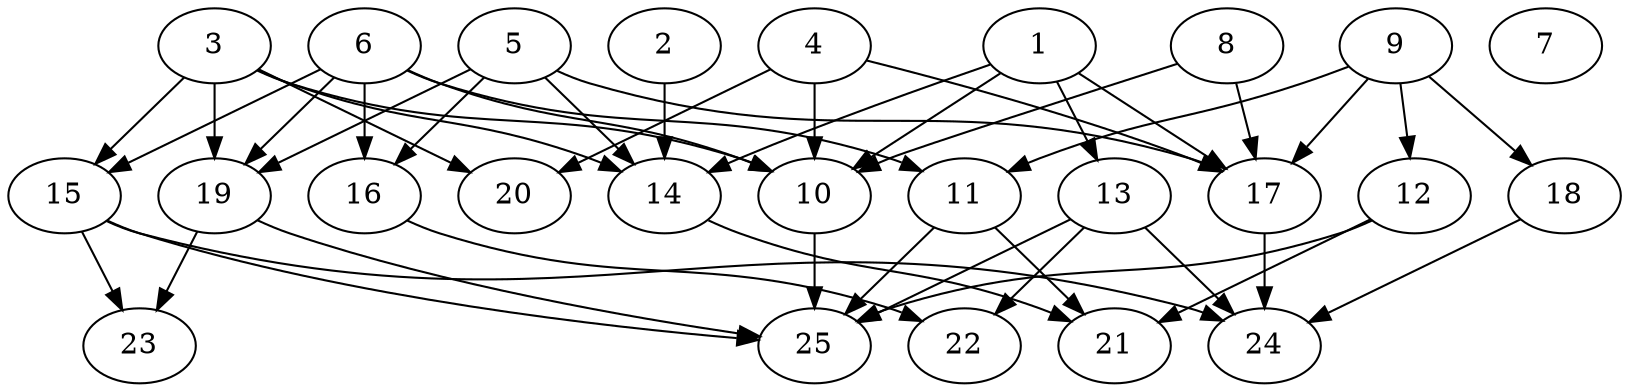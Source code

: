 // DAG automatically generated by daggen at Thu Oct  3 14:00:40 2019
// ./daggen --dot -n 25 --ccr 0.4 --fat 0.7 --regular 0.7 --density 0.6 --mindata 5242880 --maxdata 52428800 
digraph G {
  1 [size="46666240", alpha="0.14", expect_size="18666496"] 
  1 -> 10 [size ="18666496"]
  1 -> 13 [size ="18666496"]
  1 -> 14 [size ="18666496"]
  1 -> 17 [size ="18666496"]
  2 [size="44298240", alpha="0.19", expect_size="17719296"] 
  2 -> 14 [size ="17719296"]
  3 [size="48148480", alpha="0.09", expect_size="19259392"] 
  3 -> 10 [size ="19259392"]
  3 -> 14 [size ="19259392"]
  3 -> 15 [size ="19259392"]
  3 -> 19 [size ="19259392"]
  3 -> 20 [size ="19259392"]
  4 [size="90890240", alpha="0.03", expect_size="36356096"] 
  4 -> 10 [size ="36356096"]
  4 -> 17 [size ="36356096"]
  4 -> 20 [size ="36356096"]
  5 [size="110579200", alpha="0.15", expect_size="44231680"] 
  5 -> 14 [size ="44231680"]
  5 -> 16 [size ="44231680"]
  5 -> 17 [size ="44231680"]
  5 -> 19 [size ="44231680"]
  6 [size="120030720", alpha="0.20", expect_size="48012288"] 
  6 -> 10 [size ="48012288"]
  6 -> 11 [size ="48012288"]
  6 -> 15 [size ="48012288"]
  6 -> 16 [size ="48012288"]
  6 -> 19 [size ="48012288"]
  7 [size="124677120", alpha="0.02", expect_size="49870848"] 
  8 [size="46520320", alpha="0.10", expect_size="18608128"] 
  8 -> 10 [size ="18608128"]
  8 -> 17 [size ="18608128"]
  9 [size="75095040", alpha="0.04", expect_size="30038016"] 
  9 -> 11 [size ="30038016"]
  9 -> 12 [size ="30038016"]
  9 -> 17 [size ="30038016"]
  9 -> 18 [size ="30038016"]
  10 [size="87278080", alpha="0.03", expect_size="34911232"] 
  10 -> 25 [size ="34911232"]
  11 [size="100513280", alpha="0.11", expect_size="40205312"] 
  11 -> 21 [size ="40205312"]
  11 -> 25 [size ="40205312"]
  12 [size="63595520", alpha="0.07", expect_size="25438208"] 
  12 -> 21 [size ="25438208"]
  12 -> 25 [size ="25438208"]
  13 [size="59233280", alpha="0.15", expect_size="23693312"] 
  13 -> 22 [size ="23693312"]
  13 -> 24 [size ="23693312"]
  13 -> 25 [size ="23693312"]
  14 [size="114577920", alpha="0.00", expect_size="45831168"] 
  14 -> 21 [size ="45831168"]
  15 [size="130928640", alpha="0.08", expect_size="52371456"] 
  15 -> 23 [size ="52371456"]
  15 -> 24 [size ="52371456"]
  15 -> 25 [size ="52371456"]
  16 [size="99100160", alpha="0.12", expect_size="39640064"] 
  16 -> 22 [size ="39640064"]
  17 [size="96320000", alpha="0.11", expect_size="38528000"] 
  17 -> 24 [size ="38528000"]
  18 [size="106644480", alpha="0.04", expect_size="42657792"] 
  18 -> 24 [size ="42657792"]
  19 [size="50388480", alpha="0.14", expect_size="20155392"] 
  19 -> 23 [size ="20155392"]
  19 -> 25 [size ="20155392"]
  20 [size="75993600", alpha="0.17", expect_size="30397440"] 
  21 [size="94638080", alpha="0.06", expect_size="37855232"] 
  22 [size="39098880", alpha="0.20", expect_size="15639552"] 
  23 [size="80504320", alpha="0.20", expect_size="32201728"] 
  24 [size="51432960", alpha="0.13", expect_size="20573184"] 
  25 [size="51786240", alpha="0.03", expect_size="20714496"] 
}
